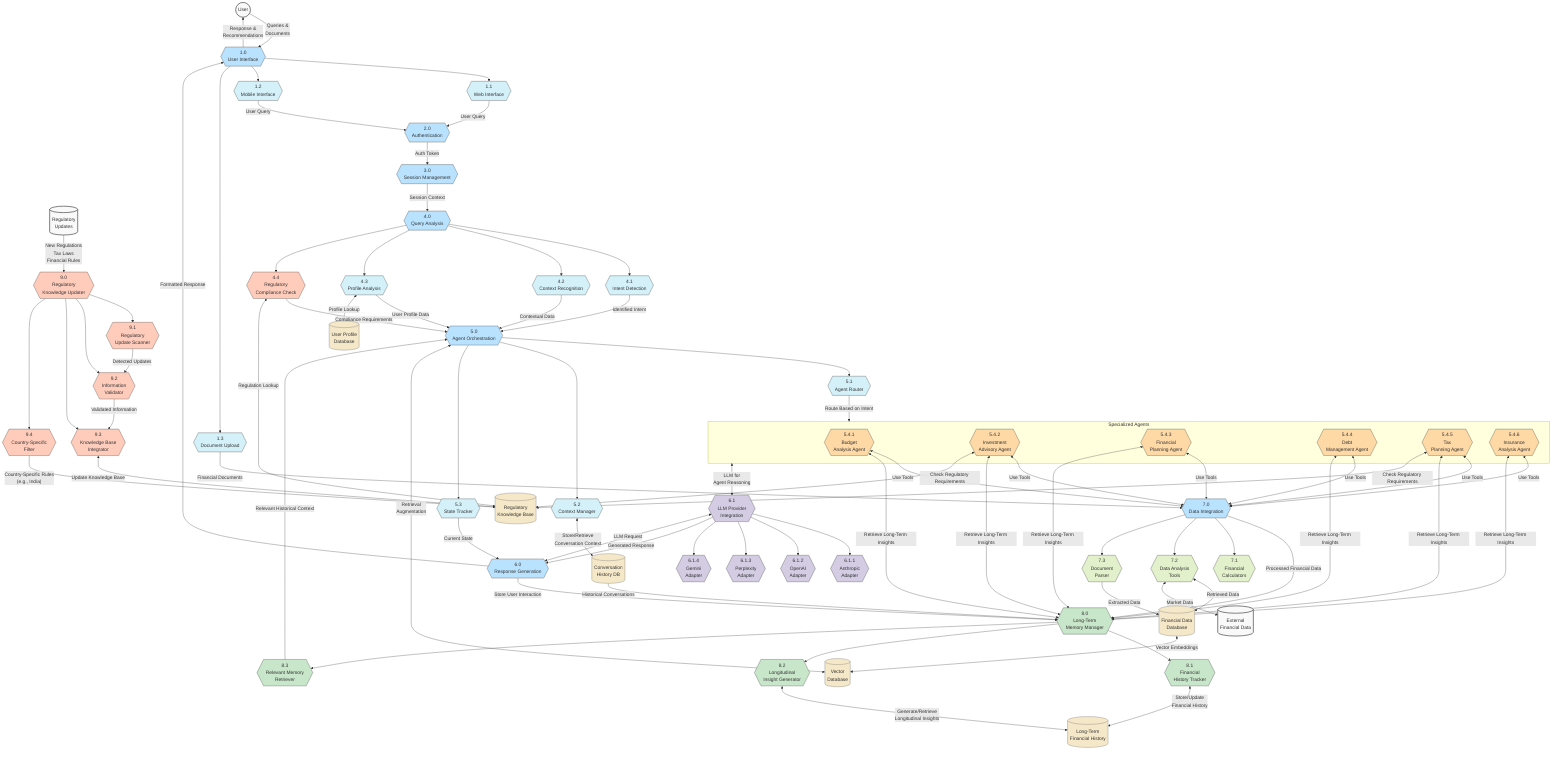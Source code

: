 flowchart TD
    %% External Entities
    User((User))
    FinData[(External\nFinancial Data)]
    RegUpdates[(Regulatory\nUpdates)]
    
    %% Data Stores
    DB_User[(User Profile\nDatabase)]
    DB_Conv[(Conversation\nHistory DB)]
    DB_Fin[(Financial Data\nDatabase)]
    DB_Vector[(Vector\nDatabase)]
    DB_LongTerm[(Long-Term\nFinancial History)]
    KB_Regulatory[(Regulatory\nKnowledge Base)]
    
    %% Top Level Processes
    UI{{"1.0\nUser Interface"}}
    Auth{{"2.0\nAuthentication"}}
    Session{{"3.0\nSession Management"}}
    QueryAnalysis{{"4.0\nQuery Analysis"}}
    AgentOrchestration{{"5.0\nAgent Orchestration"}}
    ResponseGeneration{{"6.0\nResponse Generation"}}
    DataIntegration{{"7.0\nData Integration"}}
    
    %% New Components
    LongTermMemory{{"8.0\nLong-Term\nMemory Manager"}}
    RegKnowledgeUpdater{{"9.0\nRegulatory\nKnowledge Updater"}}
    
    %% Sub-processes - UI
    UI_Web{{"1.1\nWeb Interface"}}
    UI_Mobile{{"1.2\nMobile Interface"}}
    UI_DocUpload{{"1.3\nDocument Upload"}}
    
    %% Sub-processes - Query Analysis
    QA_Intent{{"4.1\nIntent Detection"}}
    QA_Context{{"4.2\nContext Recognition"}}
    QA_UserProfile{{"4.3\nProfile Analysis"}}
    QA_RegCheck{{"4.4\nRegulatory\nCompliance Check"}}
    
    %% Sub-processes - Agent Orchestration
    AO_Router{{"5.1\nAgent Router"}}
    AO_Context{{"5.2\nContext Manager"}}
    AO_State{{"5.3\nState Tracker"}}
    
    %% Specialized Agents
    Agent_Budget{{"5.4.1\nBudget\nAnalysis Agent"}}
    Agent_Invest{{"5.4.2\nInvestment\nAdvisory Agent"}}
    Agent_Plan{{"5.4.3\nFinancial\nPlanning Agent"}}
    Agent_Debt{{"5.4.4\nDebt\nManagement Agent"}}
    Agent_Tax{{"5.4.5\nTax\nPlanning Agent"}}
    Agent_Ins{{"5.4.6\nInsurance\nAnalysis Agent"}}
    
    %% Long-Term Memory Sub-processes
    LTM_Financials{{"8.1\nFinancial\nHistory Tracker"}}
    LTM_Insights{{"8.2\nLongitudinal\nInsight Generator"}}
    LTM_Retrieval{{"8.3\nRelevant Memory\nRetriever"}}
    
    %% Regulatory Knowledge Sub-processes
    RKU_Scanner{{"9.1\nRegulatory\nUpdate Scanner"}}
    RKU_Validator{{"9.2\nInformation\nValidator"}}
    RKU_Integrator{{"9.3\nKnowledge Base\nIntegrator"}}
    RKU_CountryFilter{{"9.4\nCountry-Specific\nFilter"}}
    
    %% Tools
    Tool_Calc{{"7.1\nFinancial\nCalculators"}}
    Tool_Analysis{{"7.2\nData Analysis\nTools"}}
    Tool_PDF{{"7.3\nDocument\nParser"}}
    
    %% LLM Integration
    LLM{{"6.1\nLLM Provider\nIntegration"}}
    LLM_Anthropic{{"6.1.1\nAnthropic\nAdapter"}}
    LLM_OpenAI{{"6.1.2\nOpenAI\nAdapter"}}
    LLM_Perplexity{{"6.1.3\nPerplexity\nAdapter"}}
    LLM_Gemini{{"6.1.4\nGemini\nAdapter"}}
    
    %% Connections - User Flow
    User -->|"Queries &\nDocuments"| UI
    UI -->|"Response &\nRecommendations"| User
    
    %% UI Layer
    UI --> UI_Web & UI_Mobile & UI_DocUpload
    UI_Web & UI_Mobile -->|"User Query"| Auth
    UI_DocUpload -->|"Financial Documents"| DataIntegration
    
    %% Authentication & Session
    Auth -->|"Auth Token"| Session
    Session -->|"Session Context"| QueryAnalysis
    
    %% Query Analysis
    QueryAnalysis --> QA_Intent & QA_Context & QA_UserProfile & QA_RegCheck
    QA_Intent -->|"Identified Intent"| AgentOrchestration
    QA_Context -->|"Contextual Data"| AgentOrchestration
    QA_UserProfile -->|"User Profile Data"| AgentOrchestration
    QA_RegCheck -->|"Compliance Requirements"| AgentOrchestration
    QA_UserProfile <-->|"Profile Lookup"| DB_User
    QA_RegCheck <-->|"Regulation Lookup"| KB_Regulatory
    
    %% Agent Orchestration
    AgentOrchestration --> AO_Router & AO_Context & AO_State
    AO_Router -->|"Route Based on Intent"| AO_Agents
    
    %% Group specialized agents
    subgraph AO_Agents["Specialized Agents"]
        Agent_Budget
        Agent_Invest
        Agent_Plan
        Agent_Debt
        Agent_Tax
        Agent_Ins
    end
    
    %% Connect agents to tools
    Agent_Budget & Agent_Invest & Agent_Plan & Agent_Debt & Agent_Tax & Agent_Ins <-->|"Use Tools"| DataIntegration
    Agent_Budget & Agent_Invest & Agent_Plan & Agent_Debt & Agent_Tax & Agent_Ins <-->|"Retrieve Long-Term Insights"| LongTermMemory
    Agent_Tax & Agent_Invest <-->|"Check Regulatory Requirements"| KB_Regulatory
    AO_Context <-->|"Store/Retrieve\nConversation Context"| DB_Conv
    AO_State -->|"Current State"| ResponseGeneration
    
    %% Long-Term Memory System
    DataIntegration -->|"Processed Financial Data"| LongTermMemory
    DB_Conv -->|"Historical Conversations"| LongTermMemory
    LongTermMemory --> LTM_Financials & LTM_Insights & LTM_Retrieval
    LTM_Financials <-->|"Store/Update\nFinancial History"| DB_LongTerm
    LTM_Insights <-->|"Generate/Retrieve\nLongitudinal Insights"| DB_LongTerm
    LTM_Retrieval -->|"Relevant Historical Context"| AgentOrchestration
    
    %% Regulatory Knowledge System
    RegUpdates -->|"New Regulations\nTax Laws\nFinancial Rules"| RegKnowledgeUpdater
    RegKnowledgeUpdater --> RKU_Scanner & RKU_Validator & RKU_Integrator & RKU_CountryFilter
    RKU_Scanner -->|"Detected Updates"| RKU_Validator
    RKU_Validator -->|"Validated Information"| RKU_Integrator
    RKU_Integrator <-->|"Update Knowledge Base"| KB_Regulatory
    RKU_CountryFilter -->|"Country-Specific Rules\n(e.g., India)"| KB_Regulatory
    
    %% Data Integration
    DataIntegration --> Tool_Calc & Tool_Analysis & Tool_PDF
    Tool_PDF -->|"Extracted Data"| DB_Fin
    Tool_Analysis <-->|"Retrieved Data"| DB_Fin
    Tool_Analysis <-->|"Market Data"| FinData
    DB_Fin <-->|"Vector Embeddings"| DB_Vector
    
    %% Response Generation
    ResponseGeneration <-->|"LLM Request"| LLM
    LLM --> LLM_Anthropic & LLM_OpenAI & LLM_Perplexity & LLM_Gemini
    LLM -->|"Generated Response"| ResponseGeneration
    ResponseGeneration -->|"Formatted Response"| UI
    ResponseGeneration -->|"Store User Interaction"| LongTermMemory
    
    %% Additional connections
    AgentOrchestration <-->|"Retrieval\nAugmentation"| DB_Vector
    AO_Agents <-->|"LLM for\nAgent Reasoning"| LLM
    
    %% Styling
    classDef external fill:#f9f9f9,stroke:#333,stroke-width:2px
    classDef database fill:#f5e8c8,stroke:#666
    classDef process fill:#b9e2fe,stroke:#333
    classDef subProcess fill:#d4f1f9,stroke:#333
    classDef tool fill:#e2f0cb,stroke:#333
    classDef agent fill:#fed9a6,stroke:#333
    classDef llm fill:#d3cce3,stroke:#333
    classDef newComponent fill:#c8e6c9,stroke:#333
    classDef regulatory fill:#ffccbc,stroke:#333
    
    class User,FinData,RegUpdates external
    class DB_User,DB_Conv,DB_Fin,DB_Vector,DB_LongTerm,KB_Regulatory database
    class UI,Auth,Session,QueryAnalysis,AgentOrchestration,ResponseGeneration,DataIntegration process
    class UI_Web,UI_Mobile,UI_DocUpload,QA_Intent,QA_Context,QA_UserProfile,AO_Router,AO_Context,AO_State subProcess
    class Tool_Calc,Tool_Analysis,Tool_PDF tool
    class Agent_Budget,Agent_Invest,Agent_Plan,Agent_Debt,Agent_Tax,Agent_Ins agent
    class LLM,LLM_Anthropic,LLM_OpenAI,LLM_Perplexity,LLM_Gemini llm
    class LongTermMemory,LTM_Financials,LTM_Insights,LTM_Retrieval newComponent
    class RegKnowledgeUpdater,RKU_Scanner,RKU_Validator,RKU_Integrator,RKU_CountryFilter,QA_RegCheck regulatory